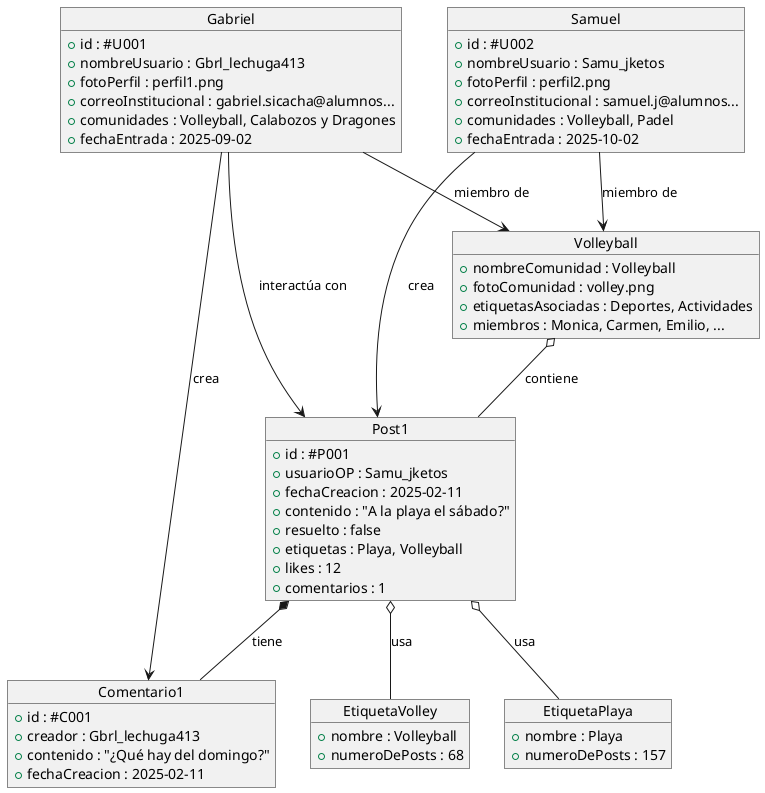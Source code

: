 @startuml

object Gabriel {
    +id : #U001
    +nombreUsuario : Gbrl_lechuga413
    +fotoPerfil : perfil1.png
    +correoInstitucional : gabriel.sicacha@alumnos...
    +comunidades : Volleyball, Calabozos y Dragones
    +fechaEntrada : 2025-09-02
}

object Samuel {
    +id : #U002
    +nombreUsuario : Samu_jketos
    +fotoPerfil : perfil2.png
    +correoInstitucional : samuel.j@alumnos...
    +comunidades : Volleyball, Padel
    +fechaEntrada : 2025-10-02
}

object Volleyball {
    +nombreComunidad : Volleyball
    +fotoComunidad : volley.png
    +etiquetasAsociadas : Deportes, Actividades
    +miembros : Monica, Carmen, Emilio, ...
}

object Post1 {
    +id : #P001
    +usuarioOP : Samu_jketos
    +fechaCreacion : 2025-02-11
    +contenido : "A la playa el sábado?"
    +resuelto : false
    +etiquetas : Playa, Volleyball
    +likes : 12
    +comentarios : 1
}

object Comentario1 {
    +id : #C001
    +creador : Gbrl_lechuga413
    +contenido : "¿Qué hay del domingo?"
    +fechaCreacion : 2025-02-11
}

object EtiquetaPlaya {
    +nombre : Playa
    +numeroDePosts : 157
}

object EtiquetaVolley {
    +nombre : Volleyball
    +numeroDePosts : 68
}

' Relationships
Gabriel --> Comentario1 : "crea"
Gabriel --> Volleyball : "miembro de"
Samuel --> Volleyball : "miembro de"
Samuel --> Post1 : "crea"

Volleyball o-- Post1 : "contiene"
Post1 *-- Comentario1 : "tiene"
Post1 o-- EtiquetaPlaya : "usa"
Post1 o-- EtiquetaVolley : "usa"
Gabriel --> Post1 : "interactúa con"

@enduml
